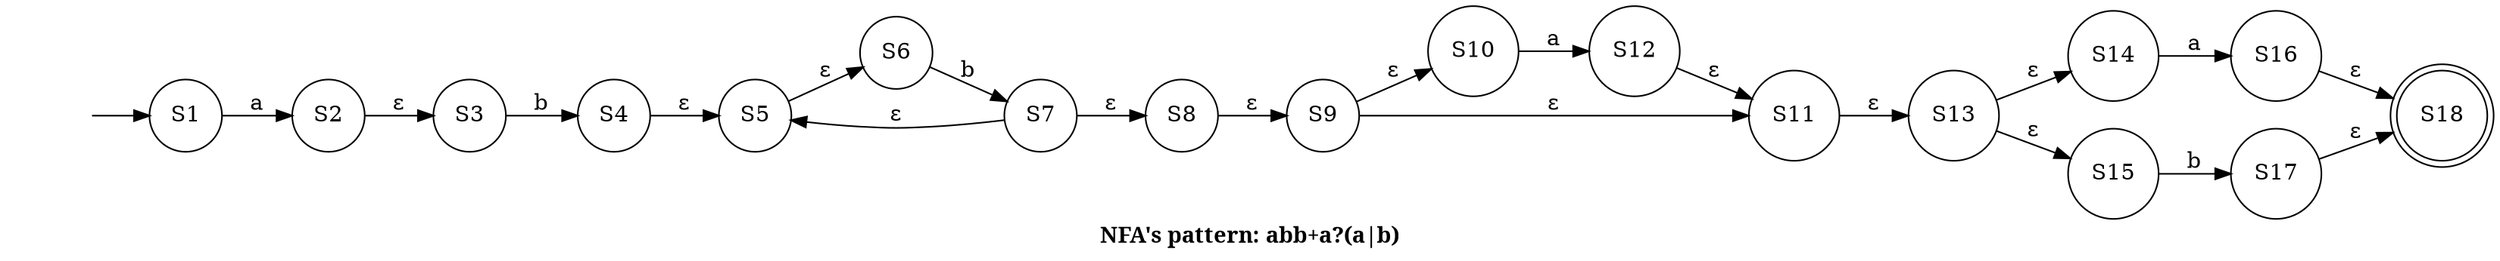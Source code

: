 digraph NFA {
	"" [shape=none]
	"" -> S1
	S1 [shape=circle]
	S1 -> S2 [label=a]
	S10 [shape=circle]
	S10 -> S12 [label=a]
	S11 [shape=circle]
	S11 -> S13 [label="ε"]
	S12 [shape=circle]
	S12 -> S11 [label="ε"]
	S13 [shape=circle]
	S13 -> S14 [label="ε"]
	S13 -> S15 [label="ε"]
	S14 [shape=circle]
	S14 -> S16 [label=a]
	S15 [shape=circle]
	S15 -> S17 [label=b]
	S16 [shape=circle]
	S16 -> S18 [label="ε"]
	S17 [shape=circle]
	S17 -> S18 [label="ε"]
	S18 [shape=doublecircle]
	S2 [shape=circle]
	S2 -> S3 [label="ε"]
	S3 [shape=circle]
	S3 -> S4 [label=b]
	S4 [shape=circle]
	S4 -> S5 [label="ε"]
	S5 [shape=circle]
	S5 -> S6 [label="ε"]
	S6 [shape=circle]
	S6 -> S7 [label=b]
	S7 [shape=circle]
	S7 -> S5 [label="ε"]
	S7 -> S8 [label="ε"]
	S8 [shape=circle]
	S8 -> S9 [label="ε"]
	S9 [shape=circle]
	S9 -> S10 [label="ε"]
	S9 -> S11 [label="ε"]
	fontname=bold label="NFA's pattern: abb+a?(a|b)" rankdir=LR
}
